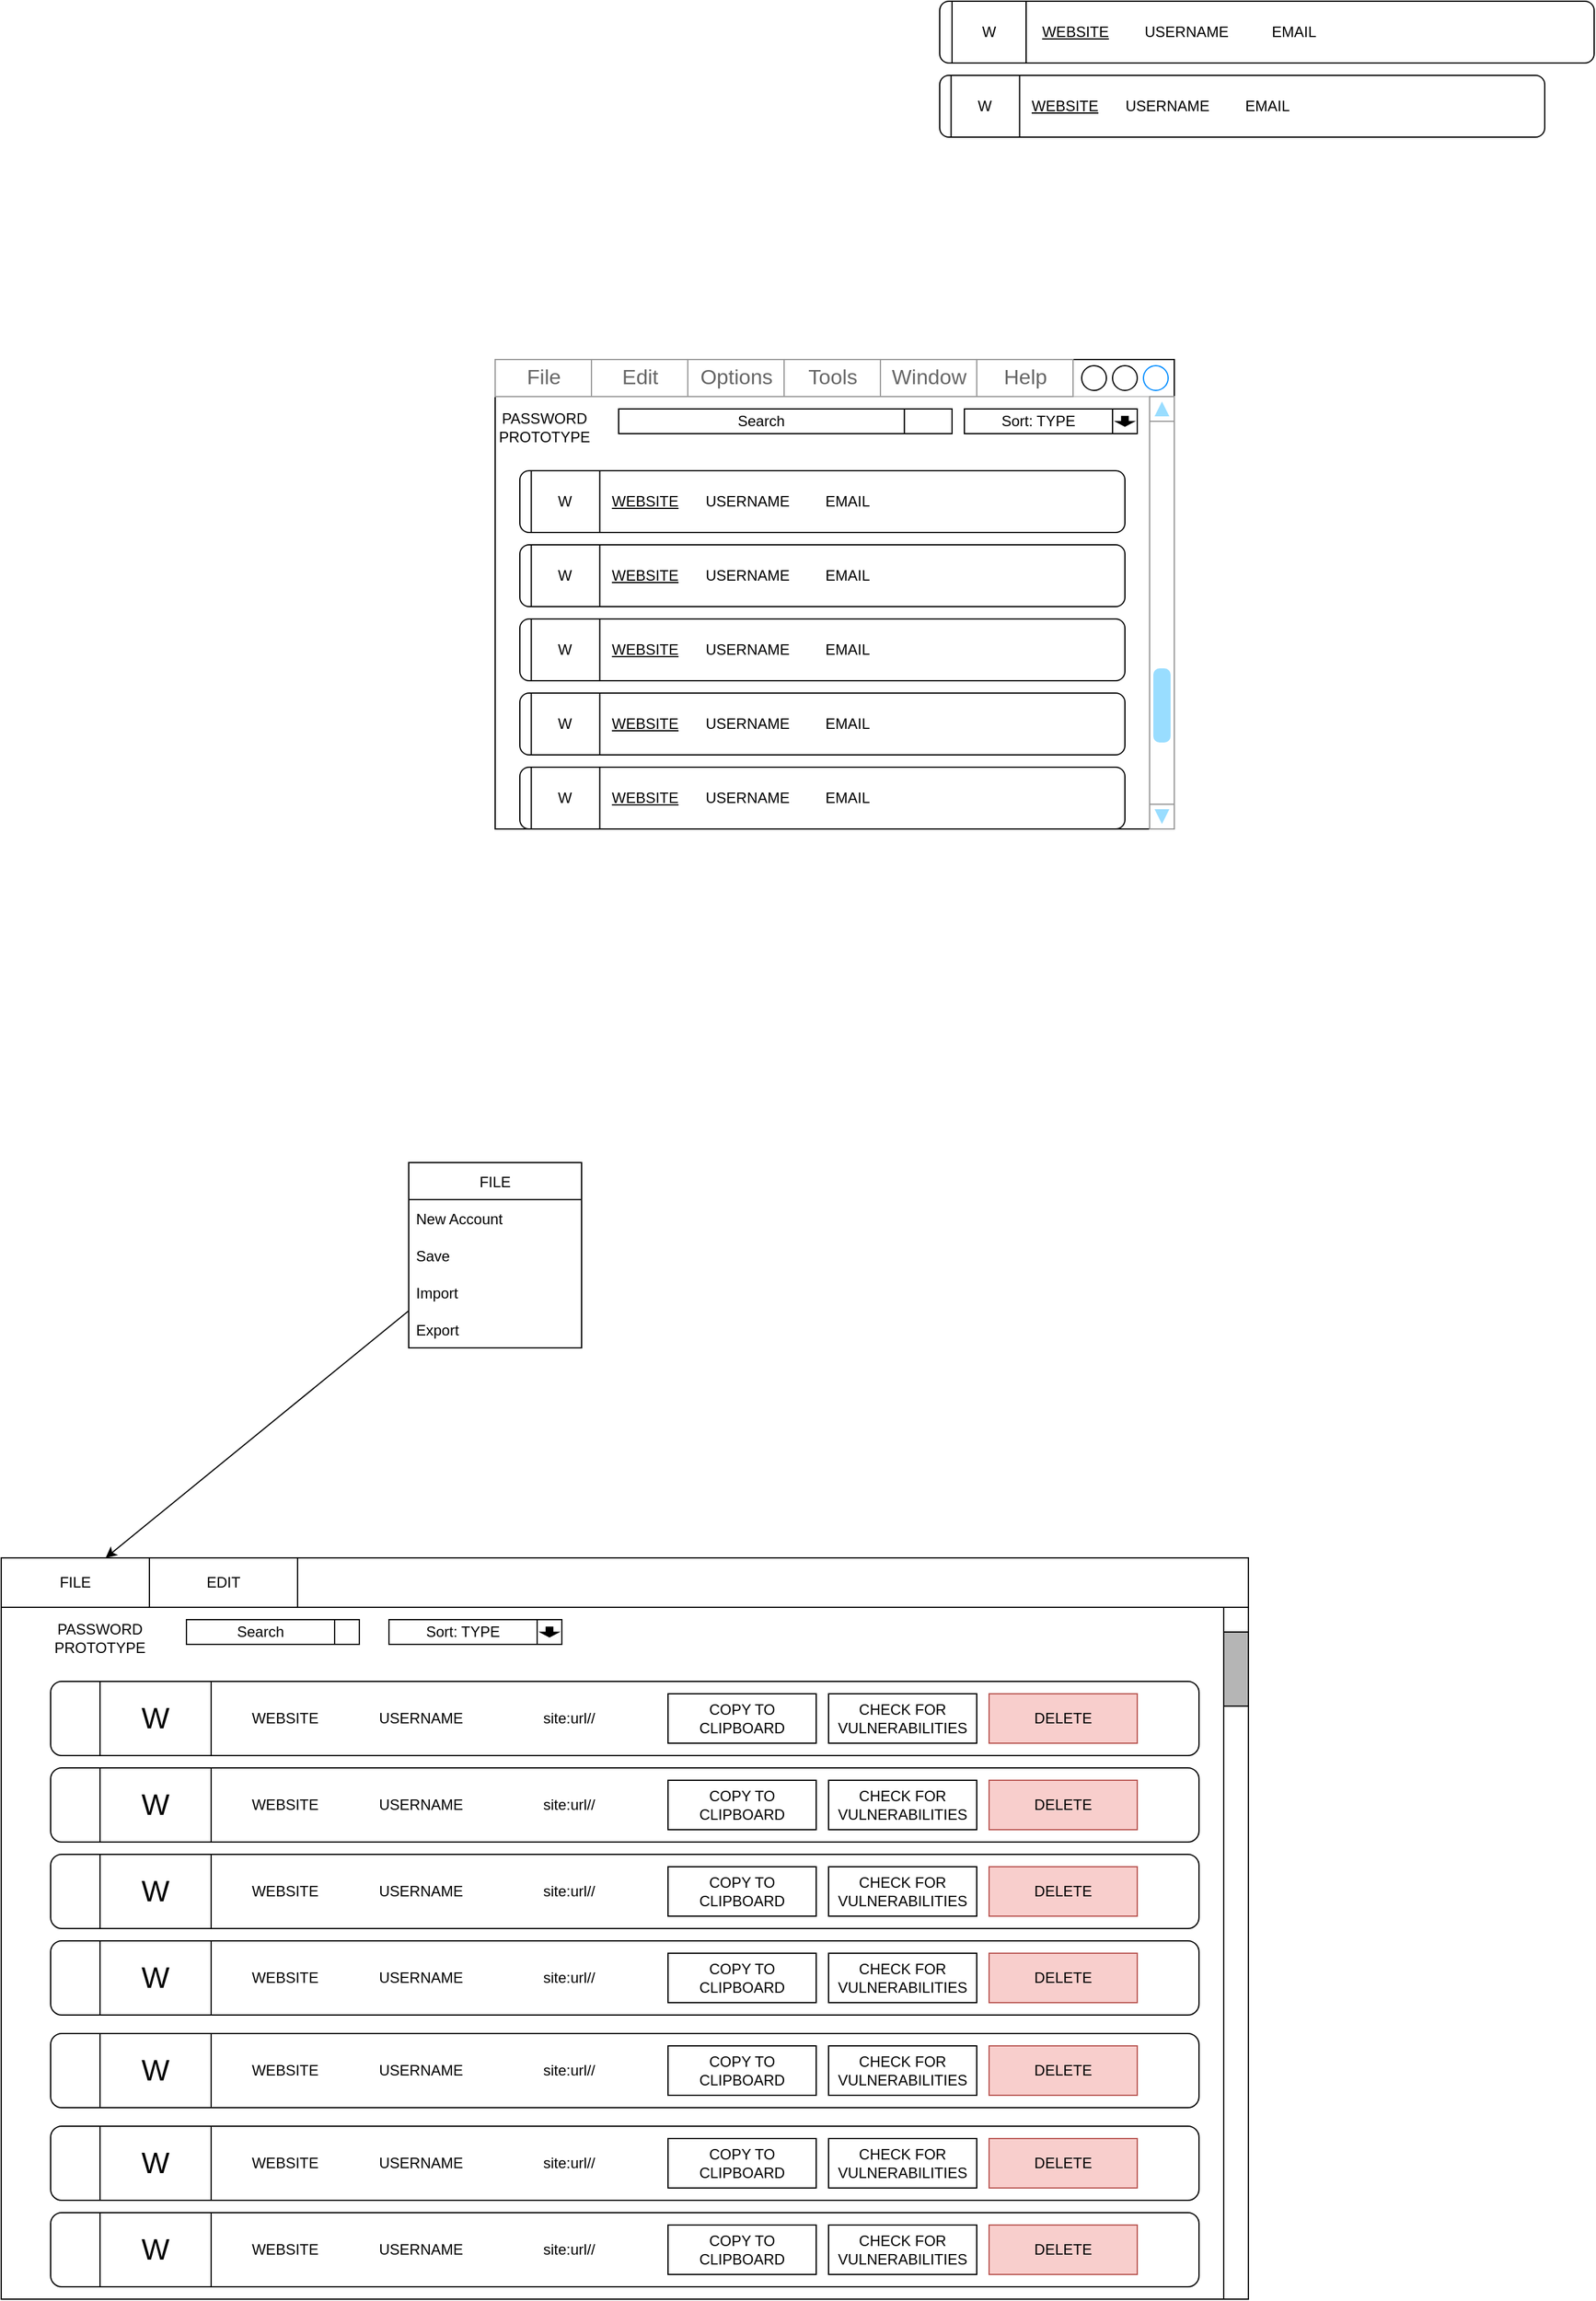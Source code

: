 <mxfile version="16.5.3" type="device"><diagram id="r06VeJMktb423UHZH0JH" name="Page-1"><mxGraphModel dx="1372" dy="1964" grid="1" gridSize="10" guides="1" tooltips="1" connect="1" arrows="1" fold="1" page="1" pageScale="1" pageWidth="827" pageHeight="1169" math="0" shadow="0"><root><mxCell id="0"/><mxCell id="1" parent="0"/><mxCell id="J73Wx9Z207qXLykBtVbI-1" value="" style="rounded=0;whiteSpace=wrap;html=1;" parent="1" vertex="1"><mxGeometry x="100" y="200" width="1010" height="600" as="geometry"/></mxCell><mxCell id="J73Wx9Z207qXLykBtVbI-10" value="" style="group;fontStyle=4" parent="1" vertex="1" connectable="0"><mxGeometry x="140" y="300" width="940" height="500" as="geometry"/></mxCell><mxCell id="J73Wx9Z207qXLykBtVbI-2" value="" style="rounded=1;whiteSpace=wrap;html=1;" parent="J73Wx9Z207qXLykBtVbI-10" vertex="1"><mxGeometry width="930" height="60" as="geometry"/></mxCell><mxCell id="J73Wx9Z207qXLykBtVbI-3" value="COPY TO CLIPBOARD" style="rounded=0;whiteSpace=wrap;html=1;" parent="J73Wx9Z207qXLykBtVbI-10" vertex="1"><mxGeometry x="500" y="10" width="120" height="40" as="geometry"/></mxCell><mxCell id="J73Wx9Z207qXLykBtVbI-4" value="CHECK FOR VULNERABILITIES" style="rounded=0;whiteSpace=wrap;html=1;" parent="J73Wx9Z207qXLykBtVbI-10" vertex="1"><mxGeometry x="630" y="10" width="120" height="40" as="geometry"/></mxCell><mxCell id="J73Wx9Z207qXLykBtVbI-6" value="DELETE" style="rounded=0;whiteSpace=wrap;html=1;fillColor=#f8cecc;strokeColor=#b85450;" parent="J73Wx9Z207qXLykBtVbI-10" vertex="1"><mxGeometry x="760" y="10" width="120" height="40" as="geometry"/></mxCell><mxCell id="J73Wx9Z207qXLykBtVbI-8" value="USERNAME" style="text;html=1;strokeColor=none;fillColor=none;align=center;verticalAlign=middle;whiteSpace=wrap;rounded=0;" parent="J73Wx9Z207qXLykBtVbI-10" vertex="1"><mxGeometry x="270" y="15" width="60" height="30" as="geometry"/></mxCell><mxCell id="J73Wx9Z207qXLykBtVbI-9" value="WEBSITE" style="text;html=1;strokeColor=none;fillColor=none;align=center;verticalAlign=middle;whiteSpace=wrap;rounded=0;" parent="J73Wx9Z207qXLykBtVbI-10" vertex="1"><mxGeometry x="160" y="15" width="60" height="30" as="geometry"/></mxCell><mxCell id="J73Wx9Z207qXLykBtVbI-83" value="&lt;font style=&quot;font-size: 24px&quot;&gt;W&lt;/font&gt;" style="rounded=0;whiteSpace=wrap;html=1;fillColor=none;" parent="J73Wx9Z207qXLykBtVbI-10" vertex="1"><mxGeometry x="40" width="90" height="60" as="geometry"/></mxCell><mxCell id="J73Wx9Z207qXLykBtVbI-84" value="site:url//" style="text;html=1;strokeColor=none;fillColor=none;align=center;verticalAlign=middle;whiteSpace=wrap;rounded=0;fontSize=12;" parent="J73Wx9Z207qXLykBtVbI-10" vertex="1"><mxGeometry x="390" y="15" width="60" height="30" as="geometry"/></mxCell><mxCell id="J73Wx9Z207qXLykBtVbI-59" value="" style="rounded=0;whiteSpace=wrap;html=1;" parent="1" vertex="1"><mxGeometry x="100" y="200" width="1010" height="40" as="geometry"/></mxCell><mxCell id="J73Wx9Z207qXLykBtVbI-66" value="" style="group" parent="1" vertex="1" connectable="0"><mxGeometry x="250" y="250" width="140" height="20" as="geometry"/></mxCell><mxCell id="J73Wx9Z207qXLykBtVbI-61" value="Search" style="rounded=0;whiteSpace=wrap;html=1;" parent="J73Wx9Z207qXLykBtVbI-66" vertex="1"><mxGeometry width="120" height="20" as="geometry"/></mxCell><mxCell id="J73Wx9Z207qXLykBtVbI-63" value="" style="group" parent="J73Wx9Z207qXLykBtVbI-66" vertex="1" connectable="0"><mxGeometry x="120" width="20" height="20" as="geometry"/></mxCell><mxCell id="J73Wx9Z207qXLykBtVbI-65" value="" style="group" parent="J73Wx9Z207qXLykBtVbI-63" vertex="1" connectable="0"><mxGeometry width="20" height="20" as="geometry"/></mxCell><mxCell id="J73Wx9Z207qXLykBtVbI-62" value="" style="rounded=0;whiteSpace=wrap;html=1;" parent="J73Wx9Z207qXLykBtVbI-65" vertex="1"><mxGeometry width="20" height="20" as="geometry"/></mxCell><mxCell id="J73Wx9Z207qXLykBtVbI-60" value="" style="shape=image;html=1;verticalAlign=top;verticalLabelPosition=bottom;labelBackgroundColor=#ffffff;imageAspect=0;aspect=fixed;image=https://cdn1.iconfinder.com/data/icons/science-technology-outline-24-px/24/Magnifier_magnifying_glass_search_search_web_searching_glass-128.png" parent="J73Wx9Z207qXLykBtVbI-65" vertex="1"><mxGeometry width="20" height="20" as="geometry"/></mxCell><mxCell id="J73Wx9Z207qXLykBtVbI-71" value="" style="group" parent="1" vertex="1" connectable="0"><mxGeometry x="414" y="250" width="140" height="20" as="geometry"/></mxCell><mxCell id="J73Wx9Z207qXLykBtVbI-67" value="Sort: TYPE" style="rounded=0;whiteSpace=wrap;html=1;" parent="J73Wx9Z207qXLykBtVbI-71" vertex="1"><mxGeometry width="120" height="20" as="geometry"/></mxCell><mxCell id="J73Wx9Z207qXLykBtVbI-70" value="" style="group" parent="J73Wx9Z207qXLykBtVbI-71" vertex="1" connectable="0"><mxGeometry x="120" width="20" height="20" as="geometry"/></mxCell><mxCell id="J73Wx9Z207qXLykBtVbI-68" value="" style="rounded=0;whiteSpace=wrap;html=1;" parent="J73Wx9Z207qXLykBtVbI-70" vertex="1"><mxGeometry width="20" height="20" as="geometry"/></mxCell><mxCell id="J73Wx9Z207qXLykBtVbI-69" value="" style="shape=mxgraph.arrows.arrow_down;html=1;verticalLabelPosition=bottom;verticalAlign=top;strokeWidth=2;strokeColor=#000000;fillColor=#000000;" parent="J73Wx9Z207qXLykBtVbI-70" vertex="1"><mxGeometry x="5" y="6.63" width="10" height="6.75" as="geometry"/></mxCell><mxCell id="J73Wx9Z207qXLykBtVbI-73" value="PASSWORD PROTOTYPE" style="text;html=1;strokeColor=none;fillColor=none;align=center;verticalAlign=middle;whiteSpace=wrap;rounded=0;" parent="1" vertex="1"><mxGeometry x="150" y="250" width="60" height="30" as="geometry"/></mxCell><mxCell id="J73Wx9Z207qXLykBtVbI-74" value="FILE" style="rounded=0;whiteSpace=wrap;html=1;fillColor=none;" parent="1" vertex="1"><mxGeometry x="100" y="200" width="120" height="40" as="geometry"/></mxCell><mxCell id="J73Wx9Z207qXLykBtVbI-75" value="" style="endArrow=classic;html=1;rounded=0;" parent="1" target="J73Wx9Z207qXLykBtVbI-74" edge="1"><mxGeometry width="50" height="50" relative="1" as="geometry"><mxPoint x="430" as="sourcePoint"/><mxPoint x="680" y="400" as="targetPoint"/></mxGeometry></mxCell><mxCell id="J73Wx9Z207qXLykBtVbI-76" value="FILE" style="swimlane;fontStyle=0;childLayout=stackLayout;horizontal=1;startSize=30;horizontalStack=0;resizeParent=1;resizeParentMax=0;resizeLast=0;collapsible=1;marginBottom=0;fillColor=none;" parent="1" vertex="1"><mxGeometry x="430" y="-120" width="140" height="150" as="geometry"/></mxCell><mxCell id="J73Wx9Z207qXLykBtVbI-77" value="New Account" style="text;strokeColor=none;fillColor=none;align=left;verticalAlign=middle;spacingLeft=4;spacingRight=4;overflow=hidden;points=[[0,0.5],[1,0.5]];portConstraint=eastwest;rotatable=0;" parent="J73Wx9Z207qXLykBtVbI-76" vertex="1"><mxGeometry y="30" width="140" height="30" as="geometry"/></mxCell><mxCell id="J73Wx9Z207qXLykBtVbI-78" value="Save" style="text;strokeColor=none;fillColor=none;align=left;verticalAlign=middle;spacingLeft=4;spacingRight=4;overflow=hidden;points=[[0,0.5],[1,0.5]];portConstraint=eastwest;rotatable=0;" parent="J73Wx9Z207qXLykBtVbI-76" vertex="1"><mxGeometry y="60" width="140" height="30" as="geometry"/></mxCell><mxCell id="J73Wx9Z207qXLykBtVbI-79" value="Import " style="text;strokeColor=none;fillColor=none;align=left;verticalAlign=middle;spacingLeft=4;spacingRight=4;overflow=hidden;points=[[0,0.5],[1,0.5]];portConstraint=eastwest;rotatable=0;" parent="J73Wx9Z207qXLykBtVbI-76" vertex="1"><mxGeometry y="90" width="140" height="30" as="geometry"/></mxCell><mxCell id="J73Wx9Z207qXLykBtVbI-80" value="Export" style="text;strokeColor=none;fillColor=none;align=left;verticalAlign=middle;spacingLeft=4;spacingRight=4;overflow=hidden;points=[[0,0.5],[1,0.5]];portConstraint=eastwest;rotatable=0;" parent="J73Wx9Z207qXLykBtVbI-76" vertex="1"><mxGeometry y="120" width="140" height="30" as="geometry"/></mxCell><mxCell id="J73Wx9Z207qXLykBtVbI-5" value="EDIT" style="rounded=0;whiteSpace=wrap;html=1;" parent="1" vertex="1"><mxGeometry x="220" y="200" width="120" height="40" as="geometry"/></mxCell><mxCell id="J73Wx9Z207qXLykBtVbI-85" value="" style="group" parent="1" vertex="1" connectable="0"><mxGeometry x="140" y="370" width="930" height="60" as="geometry"/></mxCell><mxCell id="J73Wx9Z207qXLykBtVbI-86" value="" style="rounded=1;whiteSpace=wrap;html=1;" parent="J73Wx9Z207qXLykBtVbI-85" vertex="1"><mxGeometry width="930" height="60" as="geometry"/></mxCell><mxCell id="J73Wx9Z207qXLykBtVbI-87" value="COPY TO CLIPBOARD" style="rounded=0;whiteSpace=wrap;html=1;" parent="J73Wx9Z207qXLykBtVbI-85" vertex="1"><mxGeometry x="500" y="10" width="120" height="40" as="geometry"/></mxCell><mxCell id="J73Wx9Z207qXLykBtVbI-88" value="CHECK FOR VULNERABILITIES" style="rounded=0;whiteSpace=wrap;html=1;" parent="J73Wx9Z207qXLykBtVbI-85" vertex="1"><mxGeometry x="630" y="10" width="120" height="40" as="geometry"/></mxCell><mxCell id="J73Wx9Z207qXLykBtVbI-89" value="DELETE" style="rounded=0;whiteSpace=wrap;html=1;fillColor=#f8cecc;strokeColor=#b85450;" parent="J73Wx9Z207qXLykBtVbI-85" vertex="1"><mxGeometry x="760" y="10" width="120" height="40" as="geometry"/></mxCell><mxCell id="J73Wx9Z207qXLykBtVbI-90" value="USERNAME" style="text;html=1;strokeColor=none;fillColor=none;align=center;verticalAlign=middle;whiteSpace=wrap;rounded=0;" parent="J73Wx9Z207qXLykBtVbI-85" vertex="1"><mxGeometry x="270" y="15" width="60" height="30" as="geometry"/></mxCell><mxCell id="J73Wx9Z207qXLykBtVbI-91" value="WEBSITE" style="text;html=1;strokeColor=none;fillColor=none;align=center;verticalAlign=middle;whiteSpace=wrap;rounded=0;" parent="J73Wx9Z207qXLykBtVbI-85" vertex="1"><mxGeometry x="160" y="15" width="60" height="30" as="geometry"/></mxCell><mxCell id="J73Wx9Z207qXLykBtVbI-92" value="&lt;font style=&quot;font-size: 24px&quot;&gt;W&lt;/font&gt;" style="rounded=0;whiteSpace=wrap;html=1;fillColor=none;" parent="J73Wx9Z207qXLykBtVbI-85" vertex="1"><mxGeometry x="40" width="90" height="60" as="geometry"/></mxCell><mxCell id="J73Wx9Z207qXLykBtVbI-93" value="site:url//" style="text;html=1;strokeColor=none;fillColor=none;align=center;verticalAlign=middle;whiteSpace=wrap;rounded=0;fontSize=12;" parent="J73Wx9Z207qXLykBtVbI-85" vertex="1"><mxGeometry x="390" y="15" width="60" height="30" as="geometry"/></mxCell><mxCell id="J73Wx9Z207qXLykBtVbI-94" value="" style="group" parent="1" vertex="1" connectable="0"><mxGeometry x="140" y="440" width="930" height="60" as="geometry"/></mxCell><mxCell id="J73Wx9Z207qXLykBtVbI-95" value="" style="rounded=1;whiteSpace=wrap;html=1;" parent="J73Wx9Z207qXLykBtVbI-94" vertex="1"><mxGeometry width="930" height="60" as="geometry"/></mxCell><mxCell id="J73Wx9Z207qXLykBtVbI-96" value="COPY TO CLIPBOARD" style="rounded=0;whiteSpace=wrap;html=1;" parent="J73Wx9Z207qXLykBtVbI-94" vertex="1"><mxGeometry x="500" y="10" width="120" height="40" as="geometry"/></mxCell><mxCell id="J73Wx9Z207qXLykBtVbI-97" value="CHECK FOR VULNERABILITIES" style="rounded=0;whiteSpace=wrap;html=1;" parent="J73Wx9Z207qXLykBtVbI-94" vertex="1"><mxGeometry x="630" y="10" width="120" height="40" as="geometry"/></mxCell><mxCell id="J73Wx9Z207qXLykBtVbI-98" value="DELETE" style="rounded=0;whiteSpace=wrap;html=1;fillColor=#f8cecc;strokeColor=#b85450;" parent="J73Wx9Z207qXLykBtVbI-94" vertex="1"><mxGeometry x="760" y="10" width="120" height="40" as="geometry"/></mxCell><mxCell id="J73Wx9Z207qXLykBtVbI-99" value="USERNAME" style="text;html=1;strokeColor=none;fillColor=none;align=center;verticalAlign=middle;whiteSpace=wrap;rounded=0;" parent="J73Wx9Z207qXLykBtVbI-94" vertex="1"><mxGeometry x="270" y="15" width="60" height="30" as="geometry"/></mxCell><mxCell id="J73Wx9Z207qXLykBtVbI-100" value="WEBSITE" style="text;html=1;strokeColor=none;fillColor=none;align=center;verticalAlign=middle;whiteSpace=wrap;rounded=0;" parent="J73Wx9Z207qXLykBtVbI-94" vertex="1"><mxGeometry x="160" y="15" width="60" height="30" as="geometry"/></mxCell><mxCell id="J73Wx9Z207qXLykBtVbI-101" value="&lt;font style=&quot;font-size: 24px&quot;&gt;W&lt;/font&gt;" style="rounded=0;whiteSpace=wrap;html=1;fillColor=none;" parent="J73Wx9Z207qXLykBtVbI-94" vertex="1"><mxGeometry x="40" width="90" height="60" as="geometry"/></mxCell><mxCell id="J73Wx9Z207qXLykBtVbI-102" value="site:url//" style="text;html=1;strokeColor=none;fillColor=none;align=center;verticalAlign=middle;whiteSpace=wrap;rounded=0;fontSize=12;" parent="J73Wx9Z207qXLykBtVbI-94" vertex="1"><mxGeometry x="390" y="15" width="60" height="30" as="geometry"/></mxCell><mxCell id="J73Wx9Z207qXLykBtVbI-103" value="" style="group" parent="1" vertex="1" connectable="0"><mxGeometry x="140" y="510" width="930" height="60" as="geometry"/></mxCell><mxCell id="J73Wx9Z207qXLykBtVbI-104" value="" style="rounded=1;whiteSpace=wrap;html=1;" parent="J73Wx9Z207qXLykBtVbI-103" vertex="1"><mxGeometry width="930" height="60" as="geometry"/></mxCell><mxCell id="J73Wx9Z207qXLykBtVbI-105" value="COPY TO CLIPBOARD" style="rounded=0;whiteSpace=wrap;html=1;" parent="J73Wx9Z207qXLykBtVbI-103" vertex="1"><mxGeometry x="500" y="10" width="120" height="40" as="geometry"/></mxCell><mxCell id="J73Wx9Z207qXLykBtVbI-106" value="CHECK FOR VULNERABILITIES" style="rounded=0;whiteSpace=wrap;html=1;" parent="J73Wx9Z207qXLykBtVbI-103" vertex="1"><mxGeometry x="630" y="10" width="120" height="40" as="geometry"/></mxCell><mxCell id="J73Wx9Z207qXLykBtVbI-107" value="DELETE" style="rounded=0;whiteSpace=wrap;html=1;fillColor=#f8cecc;strokeColor=#b85450;" parent="J73Wx9Z207qXLykBtVbI-103" vertex="1"><mxGeometry x="760" y="10" width="120" height="40" as="geometry"/></mxCell><mxCell id="J73Wx9Z207qXLykBtVbI-108" value="USERNAME" style="text;html=1;strokeColor=none;fillColor=none;align=center;verticalAlign=middle;whiteSpace=wrap;rounded=0;" parent="J73Wx9Z207qXLykBtVbI-103" vertex="1"><mxGeometry x="270" y="15" width="60" height="30" as="geometry"/></mxCell><mxCell id="J73Wx9Z207qXLykBtVbI-109" value="WEBSITE" style="text;html=1;strokeColor=none;fillColor=none;align=center;verticalAlign=middle;whiteSpace=wrap;rounded=0;" parent="J73Wx9Z207qXLykBtVbI-103" vertex="1"><mxGeometry x="160" y="15" width="60" height="30" as="geometry"/></mxCell><mxCell id="J73Wx9Z207qXLykBtVbI-110" value="&lt;font style=&quot;font-size: 24px&quot;&gt;W&lt;/font&gt;" style="rounded=0;whiteSpace=wrap;html=1;fillColor=none;" parent="J73Wx9Z207qXLykBtVbI-103" vertex="1"><mxGeometry x="40" width="90" height="60" as="geometry"/></mxCell><mxCell id="J73Wx9Z207qXLykBtVbI-111" value="site:url//" style="text;html=1;strokeColor=none;fillColor=none;align=center;verticalAlign=middle;whiteSpace=wrap;rounded=0;fontSize=12;" parent="J73Wx9Z207qXLykBtVbI-103" vertex="1"><mxGeometry x="390" y="15" width="60" height="30" as="geometry"/></mxCell><mxCell id="J73Wx9Z207qXLykBtVbI-112" value="" style="group" parent="1" vertex="1" connectable="0"><mxGeometry x="140" y="585" width="930" height="60" as="geometry"/></mxCell><mxCell id="J73Wx9Z207qXLykBtVbI-113" value="" style="rounded=1;whiteSpace=wrap;html=1;" parent="J73Wx9Z207qXLykBtVbI-112" vertex="1"><mxGeometry width="930" height="60" as="geometry"/></mxCell><mxCell id="J73Wx9Z207qXLykBtVbI-114" value="COPY TO CLIPBOARD" style="rounded=0;whiteSpace=wrap;html=1;" parent="J73Wx9Z207qXLykBtVbI-112" vertex="1"><mxGeometry x="500" y="10" width="120" height="40" as="geometry"/></mxCell><mxCell id="J73Wx9Z207qXLykBtVbI-115" value="CHECK FOR VULNERABILITIES" style="rounded=0;whiteSpace=wrap;html=1;" parent="J73Wx9Z207qXLykBtVbI-112" vertex="1"><mxGeometry x="630" y="10" width="120" height="40" as="geometry"/></mxCell><mxCell id="J73Wx9Z207qXLykBtVbI-116" value="DELETE" style="rounded=0;whiteSpace=wrap;html=1;fillColor=#f8cecc;strokeColor=#b85450;" parent="J73Wx9Z207qXLykBtVbI-112" vertex="1"><mxGeometry x="760" y="10" width="120" height="40" as="geometry"/></mxCell><mxCell id="J73Wx9Z207qXLykBtVbI-117" value="USERNAME" style="text;html=1;strokeColor=none;fillColor=none;align=center;verticalAlign=middle;whiteSpace=wrap;rounded=0;" parent="J73Wx9Z207qXLykBtVbI-112" vertex="1"><mxGeometry x="270" y="15" width="60" height="30" as="geometry"/></mxCell><mxCell id="J73Wx9Z207qXLykBtVbI-118" value="WEBSITE" style="text;html=1;strokeColor=none;fillColor=none;align=center;verticalAlign=middle;whiteSpace=wrap;rounded=0;" parent="J73Wx9Z207qXLykBtVbI-112" vertex="1"><mxGeometry x="160" y="15" width="60" height="30" as="geometry"/></mxCell><mxCell id="J73Wx9Z207qXLykBtVbI-119" value="&lt;font style=&quot;font-size: 24px&quot;&gt;W&lt;/font&gt;" style="rounded=0;whiteSpace=wrap;html=1;fillColor=none;" parent="J73Wx9Z207qXLykBtVbI-112" vertex="1"><mxGeometry x="40" width="90" height="60" as="geometry"/></mxCell><mxCell id="J73Wx9Z207qXLykBtVbI-120" value="site:url//" style="text;html=1;strokeColor=none;fillColor=none;align=center;verticalAlign=middle;whiteSpace=wrap;rounded=0;fontSize=12;" parent="J73Wx9Z207qXLykBtVbI-112" vertex="1"><mxGeometry x="390" y="15" width="60" height="30" as="geometry"/></mxCell><mxCell id="J73Wx9Z207qXLykBtVbI-121" value="" style="group" parent="1" vertex="1" connectable="0"><mxGeometry x="140" y="660" width="930" height="60" as="geometry"/></mxCell><mxCell id="J73Wx9Z207qXLykBtVbI-122" value="" style="rounded=1;whiteSpace=wrap;html=1;" parent="J73Wx9Z207qXLykBtVbI-121" vertex="1"><mxGeometry width="930" height="60" as="geometry"/></mxCell><mxCell id="J73Wx9Z207qXLykBtVbI-123" value="COPY TO CLIPBOARD" style="rounded=0;whiteSpace=wrap;html=1;" parent="J73Wx9Z207qXLykBtVbI-121" vertex="1"><mxGeometry x="500" y="10" width="120" height="40" as="geometry"/></mxCell><mxCell id="J73Wx9Z207qXLykBtVbI-124" value="CHECK FOR VULNERABILITIES" style="rounded=0;whiteSpace=wrap;html=1;" parent="J73Wx9Z207qXLykBtVbI-121" vertex="1"><mxGeometry x="630" y="10" width="120" height="40" as="geometry"/></mxCell><mxCell id="J73Wx9Z207qXLykBtVbI-125" value="DELETE" style="rounded=0;whiteSpace=wrap;html=1;fillColor=#f8cecc;strokeColor=#b85450;" parent="J73Wx9Z207qXLykBtVbI-121" vertex="1"><mxGeometry x="760" y="10" width="120" height="40" as="geometry"/></mxCell><mxCell id="J73Wx9Z207qXLykBtVbI-126" value="USERNAME" style="text;html=1;strokeColor=none;fillColor=none;align=center;verticalAlign=middle;whiteSpace=wrap;rounded=0;" parent="J73Wx9Z207qXLykBtVbI-121" vertex="1"><mxGeometry x="270" y="15" width="60" height="30" as="geometry"/></mxCell><mxCell id="J73Wx9Z207qXLykBtVbI-127" value="WEBSITE" style="text;html=1;strokeColor=none;fillColor=none;align=center;verticalAlign=middle;whiteSpace=wrap;rounded=0;" parent="J73Wx9Z207qXLykBtVbI-121" vertex="1"><mxGeometry x="160" y="15" width="60" height="30" as="geometry"/></mxCell><mxCell id="J73Wx9Z207qXLykBtVbI-128" value="&lt;font style=&quot;font-size: 24px&quot;&gt;W&lt;/font&gt;" style="rounded=0;whiteSpace=wrap;html=1;fillColor=none;" parent="J73Wx9Z207qXLykBtVbI-121" vertex="1"><mxGeometry x="40" width="90" height="60" as="geometry"/></mxCell><mxCell id="J73Wx9Z207qXLykBtVbI-129" value="site:url//" style="text;html=1;strokeColor=none;fillColor=none;align=center;verticalAlign=middle;whiteSpace=wrap;rounded=0;fontSize=12;" parent="J73Wx9Z207qXLykBtVbI-121" vertex="1"><mxGeometry x="390" y="15" width="60" height="30" as="geometry"/></mxCell><mxCell id="J73Wx9Z207qXLykBtVbI-130" value="" style="rounded=0;whiteSpace=wrap;html=1;fontSize=12;fillColor=none;" parent="1" vertex="1"><mxGeometry x="1090" y="240" width="20" height="560" as="geometry"/></mxCell><mxCell id="J73Wx9Z207qXLykBtVbI-131" value="" style="rounded=0;whiteSpace=wrap;html=1;fontSize=12;fillColor=#B5B5B5;" parent="1" vertex="1"><mxGeometry x="1090" y="260" width="20" height="60" as="geometry"/></mxCell><mxCell id="J73Wx9Z207qXLykBtVbI-132" value="" style="group" parent="1" vertex="1" connectable="0"><mxGeometry x="140" y="730" width="930" height="60" as="geometry"/></mxCell><mxCell id="J73Wx9Z207qXLykBtVbI-133" value="" style="rounded=1;whiteSpace=wrap;html=1;" parent="J73Wx9Z207qXLykBtVbI-132" vertex="1"><mxGeometry width="930" height="60" as="geometry"/></mxCell><mxCell id="J73Wx9Z207qXLykBtVbI-134" value="COPY TO CLIPBOARD" style="rounded=0;whiteSpace=wrap;html=1;" parent="J73Wx9Z207qXLykBtVbI-132" vertex="1"><mxGeometry x="500" y="10" width="120" height="40" as="geometry"/></mxCell><mxCell id="J73Wx9Z207qXLykBtVbI-135" value="CHECK FOR VULNERABILITIES" style="rounded=0;whiteSpace=wrap;html=1;" parent="J73Wx9Z207qXLykBtVbI-132" vertex="1"><mxGeometry x="630" y="10" width="120" height="40" as="geometry"/></mxCell><mxCell id="J73Wx9Z207qXLykBtVbI-136" value="DELETE" style="rounded=0;whiteSpace=wrap;html=1;fillColor=#f8cecc;strokeColor=#b85450;" parent="J73Wx9Z207qXLykBtVbI-132" vertex="1"><mxGeometry x="760" y="10" width="120" height="40" as="geometry"/></mxCell><mxCell id="J73Wx9Z207qXLykBtVbI-137" value="USERNAME" style="text;html=1;strokeColor=none;fillColor=none;align=center;verticalAlign=middle;whiteSpace=wrap;rounded=0;" parent="J73Wx9Z207qXLykBtVbI-132" vertex="1"><mxGeometry x="270" y="15" width="60" height="30" as="geometry"/></mxCell><mxCell id="J73Wx9Z207qXLykBtVbI-138" value="WEBSITE" style="text;html=1;strokeColor=none;fillColor=none;align=center;verticalAlign=middle;whiteSpace=wrap;rounded=0;" parent="J73Wx9Z207qXLykBtVbI-132" vertex="1"><mxGeometry x="160" y="15" width="60" height="30" as="geometry"/></mxCell><mxCell id="J73Wx9Z207qXLykBtVbI-139" value="&lt;font style=&quot;font-size: 24px&quot;&gt;W&lt;/font&gt;" style="rounded=0;whiteSpace=wrap;html=1;fillColor=none;" parent="J73Wx9Z207qXLykBtVbI-132" vertex="1"><mxGeometry x="40" width="90" height="60" as="geometry"/></mxCell><mxCell id="J73Wx9Z207qXLykBtVbI-140" value="site:url//" style="text;html=1;strokeColor=none;fillColor=none;align=center;verticalAlign=middle;whiteSpace=wrap;rounded=0;fontSize=12;" parent="J73Wx9Z207qXLykBtVbI-132" vertex="1"><mxGeometry x="390" y="15" width="60" height="30" as="geometry"/></mxCell><mxCell id="5w_vTzT-af4nln5Fwv5u-4" value="Window Title" style="strokeWidth=1;shadow=0;dashed=0;align=center;html=1;shape=mxgraph.mockup.containers.window;align=left;verticalAlign=top;spacingLeft=8;strokeColor2=#008cff;strokeColor3=#c4c4c4;fontColor=#666666;mainText=;fontSize=17;labelBackgroundColor=none;" vertex="1" parent="1"><mxGeometry x="500" y="-770" width="550" height="380" as="geometry"/></mxCell><mxCell id="5w_vTzT-af4nln5Fwv5u-5" value="" style="strokeWidth=1;shadow=0;dashed=0;align=center;html=1;shape=mxgraph.mockup.forms.rrect;rSize=0;strokeColor=#999999;" vertex="1" parent="1"><mxGeometry x="500" y="-770" width="468" height="30" as="geometry"/></mxCell><mxCell id="5w_vTzT-af4nln5Fwv5u-6" value="File" style="strokeColor=inherit;fillColor=inherit;gradientColor=inherit;strokeWidth=1;shadow=0;dashed=0;align=center;html=1;shape=mxgraph.mockup.forms.rrect;rSize=0;fontSize=17;fontColor=#666666;" vertex="1" parent="5w_vTzT-af4nln5Fwv5u-5"><mxGeometry width="78" height="30" as="geometry"/></mxCell><mxCell id="5w_vTzT-af4nln5Fwv5u-7" value="Edit" style="strokeColor=inherit;fillColor=inherit;gradientColor=inherit;strokeWidth=1;shadow=0;dashed=0;align=center;html=1;shape=mxgraph.mockup.forms.rrect;rSize=0;fontSize=17;fontColor=#666666;" vertex="1" parent="5w_vTzT-af4nln5Fwv5u-5"><mxGeometry x="78" width="78" height="30" as="geometry"/></mxCell><mxCell id="5w_vTzT-af4nln5Fwv5u-8" value="Options" style="strokeColor=inherit;fillColor=inherit;gradientColor=inherit;strokeWidth=1;shadow=0;dashed=0;align=center;html=1;shape=mxgraph.mockup.forms.rrect;rSize=0;fontSize=17;fontColor=#666666;" vertex="1" parent="5w_vTzT-af4nln5Fwv5u-5"><mxGeometry x="156" width="78" height="30" as="geometry"/></mxCell><mxCell id="5w_vTzT-af4nln5Fwv5u-9" value="Tools" style="strokeColor=inherit;fillColor=inherit;gradientColor=inherit;strokeWidth=1;shadow=0;dashed=0;align=center;html=1;shape=mxgraph.mockup.forms.rrect;rSize=0;fontSize=17;fontColor=#666666;" vertex="1" parent="5w_vTzT-af4nln5Fwv5u-5"><mxGeometry x="234" width="78" height="30" as="geometry"/></mxCell><mxCell id="5w_vTzT-af4nln5Fwv5u-10" value="Window" style="strokeColor=inherit;fillColor=inherit;gradientColor=inherit;strokeWidth=1;shadow=0;dashed=0;align=center;html=1;shape=mxgraph.mockup.forms.rrect;rSize=0;fontSize=17;fontColor=#666666;" vertex="1" parent="5w_vTzT-af4nln5Fwv5u-5"><mxGeometry x="312" width="78" height="30" as="geometry"/></mxCell><mxCell id="5w_vTzT-af4nln5Fwv5u-11" value="Help" style="strokeColor=inherit;fillColor=inherit;gradientColor=inherit;strokeWidth=1;shadow=0;dashed=0;align=center;html=1;shape=mxgraph.mockup.forms.rrect;rSize=0;fontSize=17;fontColor=#666666;" vertex="1" parent="5w_vTzT-af4nln5Fwv5u-5"><mxGeometry x="390" width="78" height="30" as="geometry"/></mxCell><mxCell id="5w_vTzT-af4nln5Fwv5u-25" value="" style="group" vertex="1" connectable="0" parent="1"><mxGeometry x="600" y="-730" width="270" height="20" as="geometry"/></mxCell><mxCell id="5w_vTzT-af4nln5Fwv5u-26" value="Search" style="rounded=0;whiteSpace=wrap;html=1;" vertex="1" parent="5w_vTzT-af4nln5Fwv5u-25"><mxGeometry width="231.429" height="20" as="geometry"/></mxCell><mxCell id="5w_vTzT-af4nln5Fwv5u-27" value="" style="group" vertex="1" connectable="0" parent="5w_vTzT-af4nln5Fwv5u-25"><mxGeometry x="231.429" width="38.571" height="20" as="geometry"/></mxCell><mxCell id="5w_vTzT-af4nln5Fwv5u-28" value="" style="group" vertex="1" connectable="0" parent="5w_vTzT-af4nln5Fwv5u-27"><mxGeometry width="38.571" height="20" as="geometry"/></mxCell><mxCell id="5w_vTzT-af4nln5Fwv5u-29" value="" style="rounded=0;whiteSpace=wrap;html=1;" vertex="1" parent="5w_vTzT-af4nln5Fwv5u-28"><mxGeometry width="38.571" height="20" as="geometry"/></mxCell><mxCell id="5w_vTzT-af4nln5Fwv5u-30" value="" style="shape=image;html=1;verticalAlign=top;verticalLabelPosition=bottom;labelBackgroundColor=#ffffff;imageAspect=0;aspect=fixed;image=https://cdn1.iconfinder.com/data/icons/science-technology-outline-24-px/24/Magnifier_magnifying_glass_search_search_web_searching_glass-128.png" vertex="1" parent="5w_vTzT-af4nln5Fwv5u-28"><mxGeometry width="20" height="20" as="geometry"/></mxCell><mxCell id="5w_vTzT-af4nln5Fwv5u-31" value="" style="group" vertex="1" connectable="0" parent="1"><mxGeometry x="880" y="-730" width="140" height="20" as="geometry"/></mxCell><mxCell id="5w_vTzT-af4nln5Fwv5u-32" value="Sort: TYPE" style="rounded=0;whiteSpace=wrap;html=1;" vertex="1" parent="5w_vTzT-af4nln5Fwv5u-31"><mxGeometry width="120" height="20" as="geometry"/></mxCell><mxCell id="5w_vTzT-af4nln5Fwv5u-33" value="" style="group" vertex="1" connectable="0" parent="5w_vTzT-af4nln5Fwv5u-31"><mxGeometry x="120" width="20" height="20" as="geometry"/></mxCell><mxCell id="5w_vTzT-af4nln5Fwv5u-34" value="" style="rounded=0;whiteSpace=wrap;html=1;" vertex="1" parent="5w_vTzT-af4nln5Fwv5u-33"><mxGeometry width="20" height="20" as="geometry"/></mxCell><mxCell id="5w_vTzT-af4nln5Fwv5u-35" value="" style="shape=mxgraph.arrows.arrow_down;html=1;verticalLabelPosition=bottom;verticalAlign=top;strokeWidth=2;strokeColor=#000000;fillColor=#000000;" vertex="1" parent="5w_vTzT-af4nln5Fwv5u-33"><mxGeometry x="5" y="6.63" width="10" height="6.75" as="geometry"/></mxCell><mxCell id="5w_vTzT-af4nln5Fwv5u-36" value="PASSWORD PROTOTYPE" style="text;html=1;strokeColor=none;fillColor=none;align=center;verticalAlign=middle;whiteSpace=wrap;rounded=0;" vertex="1" parent="1"><mxGeometry x="510" y="-730" width="60" height="30" as="geometry"/></mxCell><mxCell id="5w_vTzT-af4nln5Fwv5u-50" value="" style="group" vertex="1" connectable="0" parent="1"><mxGeometry x="860" y="-1060" width="530" height="50" as="geometry"/></mxCell><mxCell id="5w_vTzT-af4nln5Fwv5u-51" value="" style="rounded=1;whiteSpace=wrap;html=1;" vertex="1" parent="5w_vTzT-af4nln5Fwv5u-50"><mxGeometry width="530" height="50" as="geometry"/></mxCell><mxCell id="5w_vTzT-af4nln5Fwv5u-52" value="W" style="rounded=0;whiteSpace=wrap;html=1;" vertex="1" parent="5w_vTzT-af4nln5Fwv5u-50"><mxGeometry x="10" width="60" height="50" as="geometry"/></mxCell><mxCell id="5w_vTzT-af4nln5Fwv5u-53" value="WEBSITE" style="text;html=1;strokeColor=none;fillColor=none;align=center;verticalAlign=middle;whiteSpace=wrap;rounded=0;fontStyle=4" vertex="1" parent="5w_vTzT-af4nln5Fwv5u-50"><mxGeometry x="80" y="10" width="60" height="30" as="geometry"/></mxCell><mxCell id="5w_vTzT-af4nln5Fwv5u-54" value="USERNAME" style="text;html=1;strokeColor=none;fillColor=none;align=center;verticalAlign=middle;whiteSpace=wrap;rounded=0;" vertex="1" parent="5w_vTzT-af4nln5Fwv5u-50"><mxGeometry x="170" y="10" width="60" height="30" as="geometry"/></mxCell><mxCell id="5w_vTzT-af4nln5Fwv5u-55" value="EMAIL" style="text;html=1;strokeColor=none;fillColor=none;align=center;verticalAlign=middle;whiteSpace=wrap;rounded=0;" vertex="1" parent="5w_vTzT-af4nln5Fwv5u-50"><mxGeometry x="257" y="10" width="60" height="30" as="geometry"/></mxCell><mxCell id="5w_vTzT-af4nln5Fwv5u-56" value="" style="shape=image;html=1;verticalAlign=top;verticalLabelPosition=bottom;labelBackgroundColor=#ffffff;imageAspect=0;aspect=fixed;image=https://cdn4.iconfinder.com/data/icons/ionicons/512/icon-trash-b-128.png" vertex="1" parent="5w_vTzT-af4nln5Fwv5u-50"><mxGeometry x="480" width="50" height="50" as="geometry"/></mxCell><mxCell id="5w_vTzT-af4nln5Fwv5u-57" value="" style="shape=image;html=1;verticalAlign=top;verticalLabelPosition=bottom;labelBackgroundColor=#ffffff;imageAspect=0;aspect=fixed;image=https://cdn4.iconfinder.com/data/icons/ionicons/512/icon-ios7-copy-128.png" vertex="1" parent="5w_vTzT-af4nln5Fwv5u-50"><mxGeometry x="380" width="50" height="50" as="geometry"/></mxCell><mxCell id="5w_vTzT-af4nln5Fwv5u-58" value="" style="shape=image;html=1;verticalAlign=top;verticalLabelPosition=bottom;labelBackgroundColor=#ffffff;imageAspect=0;aspect=fixed;image=https://cdn0.iconfinder.com/data/icons/google-material-design-3-0/48/ic_check_circle_48px-128.png" vertex="1" parent="5w_vTzT-af4nln5Fwv5u-50"><mxGeometry x="430" width="50" height="50" as="geometry"/></mxCell><mxCell id="5w_vTzT-af4nln5Fwv5u-69" value="" style="verticalLabelPosition=bottom;shadow=0;dashed=0;align=center;html=1;verticalAlign=top;strokeWidth=1;shape=mxgraph.mockup.navigation.scrollBar;strokeColor=#999999;barPos=20;fillColor2=#99ddff;strokeColor2=none;direction=north;" vertex="1" parent="1"><mxGeometry x="1030" y="-740" width="20" height="350" as="geometry"/></mxCell><mxCell id="5w_vTzT-af4nln5Fwv5u-70" value="" style="group" vertex="1" connectable="0" parent="1"><mxGeometry x="520" y="-680" width="490" height="50" as="geometry"/></mxCell><mxCell id="5w_vTzT-af4nln5Fwv5u-71" value="" style="rounded=1;whiteSpace=wrap;html=1;" vertex="1" parent="5w_vTzT-af4nln5Fwv5u-70"><mxGeometry width="490" height="50" as="geometry"/></mxCell><mxCell id="5w_vTzT-af4nln5Fwv5u-72" value="W" style="rounded=0;whiteSpace=wrap;html=1;" vertex="1" parent="5w_vTzT-af4nln5Fwv5u-70"><mxGeometry x="9.245" width="55.472" height="50" as="geometry"/></mxCell><mxCell id="5w_vTzT-af4nln5Fwv5u-73" value="WEBSITE" style="text;html=1;strokeColor=none;fillColor=none;align=center;verticalAlign=middle;whiteSpace=wrap;rounded=0;fontStyle=4" vertex="1" parent="5w_vTzT-af4nln5Fwv5u-70"><mxGeometry x="73.962" y="10" width="55.472" height="30" as="geometry"/></mxCell><mxCell id="5w_vTzT-af4nln5Fwv5u-74" value="USERNAME" style="text;html=1;strokeColor=none;fillColor=none;align=center;verticalAlign=middle;whiteSpace=wrap;rounded=0;" vertex="1" parent="5w_vTzT-af4nln5Fwv5u-70"><mxGeometry x="157.17" y="10" width="55.472" height="30" as="geometry"/></mxCell><mxCell id="5w_vTzT-af4nln5Fwv5u-75" value="EMAIL" style="text;html=1;strokeColor=none;fillColor=none;align=center;verticalAlign=middle;whiteSpace=wrap;rounded=0;" vertex="1" parent="5w_vTzT-af4nln5Fwv5u-70"><mxGeometry x="237.604" y="10" width="55.472" height="30" as="geometry"/></mxCell><mxCell id="5w_vTzT-af4nln5Fwv5u-76" value="" style="shape=image;html=1;verticalAlign=top;verticalLabelPosition=bottom;labelBackgroundColor=#ffffff;imageAspect=0;aspect=fixed;image=https://cdn4.iconfinder.com/data/icons/ionicons/512/icon-trash-b-128.png" vertex="1" parent="5w_vTzT-af4nln5Fwv5u-70"><mxGeometry x="443.774" width="46.226" height="46.226" as="geometry"/></mxCell><mxCell id="5w_vTzT-af4nln5Fwv5u-77" value="" style="shape=image;html=1;verticalAlign=top;verticalLabelPosition=bottom;labelBackgroundColor=#ffffff;imageAspect=0;aspect=fixed;image=https://cdn4.iconfinder.com/data/icons/ionicons/512/icon-ios7-copy-128.png" vertex="1" parent="5w_vTzT-af4nln5Fwv5u-70"><mxGeometry x="351.321" width="46.226" height="46.226" as="geometry"/></mxCell><mxCell id="5w_vTzT-af4nln5Fwv5u-78" value="" style="shape=image;html=1;verticalAlign=top;verticalLabelPosition=bottom;labelBackgroundColor=#ffffff;imageAspect=0;aspect=fixed;image=https://cdn0.iconfinder.com/data/icons/google-material-design-3-0/48/ic_check_circle_48px-128.png" vertex="1" parent="5w_vTzT-af4nln5Fwv5u-70"><mxGeometry x="397.547" width="46.226" height="46.226" as="geometry"/></mxCell><mxCell id="5w_vTzT-af4nln5Fwv5u-79" value="" style="group" vertex="1" connectable="0" parent="1"><mxGeometry x="860" y="-1000" width="490" height="50" as="geometry"/></mxCell><mxCell id="5w_vTzT-af4nln5Fwv5u-80" value="" style="rounded=1;whiteSpace=wrap;html=1;" vertex="1" parent="5w_vTzT-af4nln5Fwv5u-79"><mxGeometry width="490" height="50" as="geometry"/></mxCell><mxCell id="5w_vTzT-af4nln5Fwv5u-81" value="W" style="rounded=0;whiteSpace=wrap;html=1;" vertex="1" parent="5w_vTzT-af4nln5Fwv5u-79"><mxGeometry x="9.245" width="55.472" height="50" as="geometry"/></mxCell><mxCell id="5w_vTzT-af4nln5Fwv5u-82" value="WEBSITE" style="text;html=1;strokeColor=none;fillColor=none;align=center;verticalAlign=middle;whiteSpace=wrap;rounded=0;fontStyle=4" vertex="1" parent="5w_vTzT-af4nln5Fwv5u-79"><mxGeometry x="73.962" y="10" width="55.472" height="30" as="geometry"/></mxCell><mxCell id="5w_vTzT-af4nln5Fwv5u-83" value="USERNAME" style="text;html=1;strokeColor=none;fillColor=none;align=center;verticalAlign=middle;whiteSpace=wrap;rounded=0;" vertex="1" parent="5w_vTzT-af4nln5Fwv5u-79"><mxGeometry x="157.17" y="10" width="55.472" height="30" as="geometry"/></mxCell><mxCell id="5w_vTzT-af4nln5Fwv5u-84" value="EMAIL" style="text;html=1;strokeColor=none;fillColor=none;align=center;verticalAlign=middle;whiteSpace=wrap;rounded=0;" vertex="1" parent="5w_vTzT-af4nln5Fwv5u-79"><mxGeometry x="237.604" y="10" width="55.472" height="30" as="geometry"/></mxCell><mxCell id="5w_vTzT-af4nln5Fwv5u-85" value="" style="shape=image;html=1;verticalAlign=top;verticalLabelPosition=bottom;labelBackgroundColor=#ffffff;imageAspect=0;aspect=fixed;image=https://cdn4.iconfinder.com/data/icons/ionicons/512/icon-trash-b-128.png" vertex="1" parent="5w_vTzT-af4nln5Fwv5u-79"><mxGeometry x="443.774" width="46.226" height="46.226" as="geometry"/></mxCell><mxCell id="5w_vTzT-af4nln5Fwv5u-86" value="" style="shape=image;html=1;verticalAlign=top;verticalLabelPosition=bottom;labelBackgroundColor=#ffffff;imageAspect=0;aspect=fixed;image=https://cdn4.iconfinder.com/data/icons/ionicons/512/icon-ios7-copy-128.png" vertex="1" parent="5w_vTzT-af4nln5Fwv5u-79"><mxGeometry x="351.321" width="46.226" height="46.226" as="geometry"/></mxCell><mxCell id="5w_vTzT-af4nln5Fwv5u-87" value="" style="shape=image;html=1;verticalAlign=top;verticalLabelPosition=bottom;labelBackgroundColor=#ffffff;imageAspect=0;aspect=fixed;image=https://cdn0.iconfinder.com/data/icons/google-material-design-3-0/48/ic_check_circle_48px-128.png" vertex="1" parent="5w_vTzT-af4nln5Fwv5u-79"><mxGeometry x="397.547" width="46.226" height="46.226" as="geometry"/></mxCell><mxCell id="5w_vTzT-af4nln5Fwv5u-88" value="" style="group" vertex="1" connectable="0" parent="1"><mxGeometry x="520" y="-620" width="490" height="50" as="geometry"/></mxCell><mxCell id="5w_vTzT-af4nln5Fwv5u-89" value="" style="rounded=1;whiteSpace=wrap;html=1;" vertex="1" parent="5w_vTzT-af4nln5Fwv5u-88"><mxGeometry width="490" height="50" as="geometry"/></mxCell><mxCell id="5w_vTzT-af4nln5Fwv5u-90" value="W" style="rounded=0;whiteSpace=wrap;html=1;" vertex="1" parent="5w_vTzT-af4nln5Fwv5u-88"><mxGeometry x="9.245" width="55.472" height="50" as="geometry"/></mxCell><mxCell id="5w_vTzT-af4nln5Fwv5u-91" value="WEBSITE" style="text;html=1;strokeColor=none;fillColor=none;align=center;verticalAlign=middle;whiteSpace=wrap;rounded=0;fontStyle=4" vertex="1" parent="5w_vTzT-af4nln5Fwv5u-88"><mxGeometry x="73.962" y="10" width="55.472" height="30" as="geometry"/></mxCell><mxCell id="5w_vTzT-af4nln5Fwv5u-92" value="USERNAME" style="text;html=1;strokeColor=none;fillColor=none;align=center;verticalAlign=middle;whiteSpace=wrap;rounded=0;" vertex="1" parent="5w_vTzT-af4nln5Fwv5u-88"><mxGeometry x="157.17" y="10" width="55.472" height="30" as="geometry"/></mxCell><mxCell id="5w_vTzT-af4nln5Fwv5u-93" value="EMAIL" style="text;html=1;strokeColor=none;fillColor=none;align=center;verticalAlign=middle;whiteSpace=wrap;rounded=0;" vertex="1" parent="5w_vTzT-af4nln5Fwv5u-88"><mxGeometry x="237.604" y="10" width="55.472" height="30" as="geometry"/></mxCell><mxCell id="5w_vTzT-af4nln5Fwv5u-94" value="" style="shape=image;html=1;verticalAlign=top;verticalLabelPosition=bottom;labelBackgroundColor=#ffffff;imageAspect=0;aspect=fixed;image=https://cdn4.iconfinder.com/data/icons/ionicons/512/icon-trash-b-128.png" vertex="1" parent="5w_vTzT-af4nln5Fwv5u-88"><mxGeometry x="443.774" width="46.226" height="46.226" as="geometry"/></mxCell><mxCell id="5w_vTzT-af4nln5Fwv5u-95" value="" style="shape=image;html=1;verticalAlign=top;verticalLabelPosition=bottom;labelBackgroundColor=#ffffff;imageAspect=0;aspect=fixed;image=https://cdn4.iconfinder.com/data/icons/ionicons/512/icon-ios7-copy-128.png" vertex="1" parent="5w_vTzT-af4nln5Fwv5u-88"><mxGeometry x="351.321" width="46.226" height="46.226" as="geometry"/></mxCell><mxCell id="5w_vTzT-af4nln5Fwv5u-96" value="" style="shape=image;html=1;verticalAlign=top;verticalLabelPosition=bottom;labelBackgroundColor=#ffffff;imageAspect=0;aspect=fixed;image=https://cdn0.iconfinder.com/data/icons/google-material-design-3-0/48/ic_check_circle_48px-128.png" vertex="1" parent="5w_vTzT-af4nln5Fwv5u-88"><mxGeometry x="397.547" width="46.226" height="46.226" as="geometry"/></mxCell><mxCell id="5w_vTzT-af4nln5Fwv5u-97" value="" style="group" vertex="1" connectable="0" parent="1"><mxGeometry x="520" y="-560" width="490" height="50" as="geometry"/></mxCell><mxCell id="5w_vTzT-af4nln5Fwv5u-98" value="" style="rounded=1;whiteSpace=wrap;html=1;" vertex="1" parent="5w_vTzT-af4nln5Fwv5u-97"><mxGeometry width="490" height="50" as="geometry"/></mxCell><mxCell id="5w_vTzT-af4nln5Fwv5u-99" value="W" style="rounded=0;whiteSpace=wrap;html=1;" vertex="1" parent="5w_vTzT-af4nln5Fwv5u-97"><mxGeometry x="9.245" width="55.472" height="50" as="geometry"/></mxCell><mxCell id="5w_vTzT-af4nln5Fwv5u-100" value="WEBSITE" style="text;html=1;strokeColor=none;fillColor=none;align=center;verticalAlign=middle;whiteSpace=wrap;rounded=0;fontStyle=4" vertex="1" parent="5w_vTzT-af4nln5Fwv5u-97"><mxGeometry x="73.962" y="10" width="55.472" height="30" as="geometry"/></mxCell><mxCell id="5w_vTzT-af4nln5Fwv5u-101" value="USERNAME" style="text;html=1;strokeColor=none;fillColor=none;align=center;verticalAlign=middle;whiteSpace=wrap;rounded=0;" vertex="1" parent="5w_vTzT-af4nln5Fwv5u-97"><mxGeometry x="157.17" y="10" width="55.472" height="30" as="geometry"/></mxCell><mxCell id="5w_vTzT-af4nln5Fwv5u-102" value="EMAIL" style="text;html=1;strokeColor=none;fillColor=none;align=center;verticalAlign=middle;whiteSpace=wrap;rounded=0;" vertex="1" parent="5w_vTzT-af4nln5Fwv5u-97"><mxGeometry x="237.604" y="10" width="55.472" height="30" as="geometry"/></mxCell><mxCell id="5w_vTzT-af4nln5Fwv5u-103" value="" style="shape=image;html=1;verticalAlign=top;verticalLabelPosition=bottom;labelBackgroundColor=#ffffff;imageAspect=0;aspect=fixed;image=https://cdn4.iconfinder.com/data/icons/ionicons/512/icon-trash-b-128.png" vertex="1" parent="5w_vTzT-af4nln5Fwv5u-97"><mxGeometry x="443.774" width="46.226" height="46.226" as="geometry"/></mxCell><mxCell id="5w_vTzT-af4nln5Fwv5u-104" value="" style="shape=image;html=1;verticalAlign=top;verticalLabelPosition=bottom;labelBackgroundColor=#ffffff;imageAspect=0;aspect=fixed;image=https://cdn4.iconfinder.com/data/icons/ionicons/512/icon-ios7-copy-128.png" vertex="1" parent="5w_vTzT-af4nln5Fwv5u-97"><mxGeometry x="351.321" width="46.226" height="46.226" as="geometry"/></mxCell><mxCell id="5w_vTzT-af4nln5Fwv5u-105" value="" style="shape=image;html=1;verticalAlign=top;verticalLabelPosition=bottom;labelBackgroundColor=#ffffff;imageAspect=0;aspect=fixed;image=https://cdn0.iconfinder.com/data/icons/google-material-design-3-0/48/ic_check_circle_48px-128.png" vertex="1" parent="5w_vTzT-af4nln5Fwv5u-97"><mxGeometry x="397.547" width="46.226" height="46.226" as="geometry"/></mxCell><mxCell id="5w_vTzT-af4nln5Fwv5u-106" value="" style="group" vertex="1" connectable="0" parent="1"><mxGeometry x="520" y="-500" width="490" height="50" as="geometry"/></mxCell><mxCell id="5w_vTzT-af4nln5Fwv5u-107" value="" style="rounded=1;whiteSpace=wrap;html=1;" vertex="1" parent="5w_vTzT-af4nln5Fwv5u-106"><mxGeometry width="490" height="50" as="geometry"/></mxCell><mxCell id="5w_vTzT-af4nln5Fwv5u-108" value="W" style="rounded=0;whiteSpace=wrap;html=1;" vertex="1" parent="5w_vTzT-af4nln5Fwv5u-106"><mxGeometry x="9.245" width="55.472" height="50" as="geometry"/></mxCell><mxCell id="5w_vTzT-af4nln5Fwv5u-109" value="WEBSITE" style="text;html=1;strokeColor=none;fillColor=none;align=center;verticalAlign=middle;whiteSpace=wrap;rounded=0;fontStyle=4" vertex="1" parent="5w_vTzT-af4nln5Fwv5u-106"><mxGeometry x="73.962" y="10" width="55.472" height="30" as="geometry"/></mxCell><mxCell id="5w_vTzT-af4nln5Fwv5u-110" value="USERNAME" style="text;html=1;strokeColor=none;fillColor=none;align=center;verticalAlign=middle;whiteSpace=wrap;rounded=0;" vertex="1" parent="5w_vTzT-af4nln5Fwv5u-106"><mxGeometry x="157.17" y="10" width="55.472" height="30" as="geometry"/></mxCell><mxCell id="5w_vTzT-af4nln5Fwv5u-111" value="EMAIL" style="text;html=1;strokeColor=none;fillColor=none;align=center;verticalAlign=middle;whiteSpace=wrap;rounded=0;" vertex="1" parent="5w_vTzT-af4nln5Fwv5u-106"><mxGeometry x="237.604" y="10" width="55.472" height="30" as="geometry"/></mxCell><mxCell id="5w_vTzT-af4nln5Fwv5u-112" value="" style="shape=image;html=1;verticalAlign=top;verticalLabelPosition=bottom;labelBackgroundColor=#ffffff;imageAspect=0;aspect=fixed;image=https://cdn4.iconfinder.com/data/icons/ionicons/512/icon-trash-b-128.png" vertex="1" parent="5w_vTzT-af4nln5Fwv5u-106"><mxGeometry x="443.774" width="46.226" height="46.226" as="geometry"/></mxCell><mxCell id="5w_vTzT-af4nln5Fwv5u-113" value="" style="shape=image;html=1;verticalAlign=top;verticalLabelPosition=bottom;labelBackgroundColor=#ffffff;imageAspect=0;aspect=fixed;image=https://cdn4.iconfinder.com/data/icons/ionicons/512/icon-ios7-copy-128.png" vertex="1" parent="5w_vTzT-af4nln5Fwv5u-106"><mxGeometry x="351.321" width="46.226" height="46.226" as="geometry"/></mxCell><mxCell id="5w_vTzT-af4nln5Fwv5u-114" value="" style="shape=image;html=1;verticalAlign=top;verticalLabelPosition=bottom;labelBackgroundColor=#ffffff;imageAspect=0;aspect=fixed;image=https://cdn0.iconfinder.com/data/icons/google-material-design-3-0/48/ic_check_circle_48px-128.png" vertex="1" parent="5w_vTzT-af4nln5Fwv5u-106"><mxGeometry x="397.547" width="46.226" height="46.226" as="geometry"/></mxCell><mxCell id="5w_vTzT-af4nln5Fwv5u-115" value="" style="group" vertex="1" connectable="0" parent="1"><mxGeometry x="520" y="-440" width="490" height="50" as="geometry"/></mxCell><mxCell id="5w_vTzT-af4nln5Fwv5u-116" value="" style="rounded=1;whiteSpace=wrap;html=1;" vertex="1" parent="5w_vTzT-af4nln5Fwv5u-115"><mxGeometry width="490" height="50" as="geometry"/></mxCell><mxCell id="5w_vTzT-af4nln5Fwv5u-117" value="W" style="rounded=0;whiteSpace=wrap;html=1;" vertex="1" parent="5w_vTzT-af4nln5Fwv5u-115"><mxGeometry x="9.245" width="55.472" height="50" as="geometry"/></mxCell><mxCell id="5w_vTzT-af4nln5Fwv5u-118" value="WEBSITE" style="text;html=1;strokeColor=none;fillColor=none;align=center;verticalAlign=middle;whiteSpace=wrap;rounded=0;fontStyle=4" vertex="1" parent="5w_vTzT-af4nln5Fwv5u-115"><mxGeometry x="73.962" y="10" width="55.472" height="30" as="geometry"/></mxCell><mxCell id="5w_vTzT-af4nln5Fwv5u-119" value="USERNAME" style="text;html=1;strokeColor=none;fillColor=none;align=center;verticalAlign=middle;whiteSpace=wrap;rounded=0;" vertex="1" parent="5w_vTzT-af4nln5Fwv5u-115"><mxGeometry x="157.17" y="10" width="55.472" height="30" as="geometry"/></mxCell><mxCell id="5w_vTzT-af4nln5Fwv5u-120" value="EMAIL" style="text;html=1;strokeColor=none;fillColor=none;align=center;verticalAlign=middle;whiteSpace=wrap;rounded=0;" vertex="1" parent="5w_vTzT-af4nln5Fwv5u-115"><mxGeometry x="237.604" y="10" width="55.472" height="30" as="geometry"/></mxCell><mxCell id="5w_vTzT-af4nln5Fwv5u-121" value="" style="shape=image;html=1;verticalAlign=top;verticalLabelPosition=bottom;labelBackgroundColor=#ffffff;imageAspect=0;aspect=fixed;image=https://cdn4.iconfinder.com/data/icons/ionicons/512/icon-trash-b-128.png" vertex="1" parent="5w_vTzT-af4nln5Fwv5u-115"><mxGeometry x="443.774" width="46.226" height="46.226" as="geometry"/></mxCell><mxCell id="5w_vTzT-af4nln5Fwv5u-122" value="" style="shape=image;html=1;verticalAlign=top;verticalLabelPosition=bottom;labelBackgroundColor=#ffffff;imageAspect=0;aspect=fixed;image=https://cdn4.iconfinder.com/data/icons/ionicons/512/icon-ios7-copy-128.png" vertex="1" parent="5w_vTzT-af4nln5Fwv5u-115"><mxGeometry x="351.321" width="46.226" height="46.226" as="geometry"/></mxCell><mxCell id="5w_vTzT-af4nln5Fwv5u-123" value="" style="shape=image;html=1;verticalAlign=top;verticalLabelPosition=bottom;labelBackgroundColor=#ffffff;imageAspect=0;aspect=fixed;image=https://cdn0.iconfinder.com/data/icons/google-material-design-3-0/48/ic_check_circle_48px-128.png" vertex="1" parent="5w_vTzT-af4nln5Fwv5u-115"><mxGeometry x="397.547" width="46.226" height="46.226" as="geometry"/></mxCell></root></mxGraphModel></diagram></mxfile>